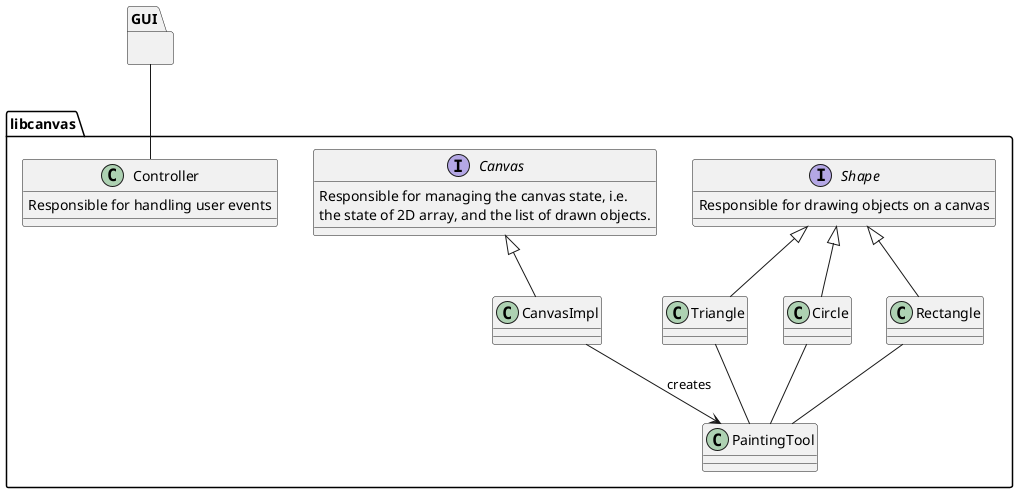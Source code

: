 @startuml

package libcanvas {
class CanvasImpl
class PaintingTool
class Rectangle
class Circle
class Triangle

interface Shape {
    Responsible for drawing objects on a canvas
}

interface Canvas {
    Responsible for managing the canvas state, i.e.
    the state of 2D array, and the list of drawn objects.
}

class Controller {
    Responsible for handling user events
}

CanvasImpl -up-|> Canvas
Rectangle -up-|> Shape
Circle -up-|> Shape
Triangle -up-|> Shape

CanvasImpl -down-> PaintingTool : creates
PaintingTool -up- Rectangle
PaintingTool -up- Circle
PaintingTool -up- Triangle
}

package GUI {
}

GUI -- Controller

@enduml